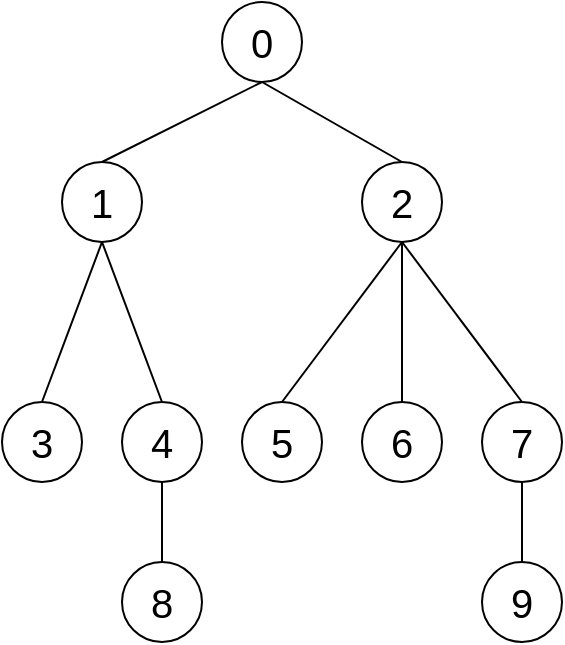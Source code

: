 <mxfile version="21.2.8" type="device">
  <diagram name="ページ1" id="0cQT-juLdbJry0Ui5K0V">
    <mxGraphModel dx="1434" dy="883" grid="1" gridSize="10" guides="1" tooltips="1" connect="1" arrows="1" fold="1" page="1" pageScale="1" pageWidth="850" pageHeight="1100" math="0" shadow="0">
      <root>
        <mxCell id="0" />
        <mxCell id="1" parent="0" />
        <mxCell id="aDVjVUDnvdYnqymPPVj6-1" value="&lt;font style=&quot;font-size: 20px;&quot;&gt;0&lt;/font&gt;" style="ellipse;whiteSpace=wrap;html=1;aspect=fixed;" vertex="1" parent="1">
          <mxGeometry x="360" y="160" width="40" height="40" as="geometry" />
        </mxCell>
        <mxCell id="aDVjVUDnvdYnqymPPVj6-2" value="&lt;font style=&quot;font-size: 20px;&quot;&gt;2&lt;/font&gt;" style="ellipse;whiteSpace=wrap;html=1;aspect=fixed;" vertex="1" parent="1">
          <mxGeometry x="430" y="240" width="40" height="40" as="geometry" />
        </mxCell>
        <mxCell id="aDVjVUDnvdYnqymPPVj6-3" value="&lt;font style=&quot;font-size: 20px;&quot;&gt;7&lt;/font&gt;" style="ellipse;whiteSpace=wrap;html=1;aspect=fixed;" vertex="1" parent="1">
          <mxGeometry x="490" y="360" width="40" height="40" as="geometry" />
        </mxCell>
        <mxCell id="aDVjVUDnvdYnqymPPVj6-4" value="&lt;font style=&quot;font-size: 20px;&quot;&gt;5&lt;/font&gt;" style="ellipse;whiteSpace=wrap;html=1;aspect=fixed;" vertex="1" parent="1">
          <mxGeometry x="370" y="360" width="40" height="40" as="geometry" />
        </mxCell>
        <mxCell id="aDVjVUDnvdYnqymPPVj6-5" value="&lt;font style=&quot;font-size: 20px;&quot;&gt;6&lt;/font&gt;" style="ellipse;whiteSpace=wrap;html=1;aspect=fixed;" vertex="1" parent="1">
          <mxGeometry x="430" y="360" width="40" height="40" as="geometry" />
        </mxCell>
        <mxCell id="aDVjVUDnvdYnqymPPVj6-6" value="&lt;font style=&quot;font-size: 20px;&quot;&gt;1&lt;/font&gt;" style="ellipse;whiteSpace=wrap;html=1;aspect=fixed;" vertex="1" parent="1">
          <mxGeometry x="280" y="240" width="40" height="40" as="geometry" />
        </mxCell>
        <mxCell id="aDVjVUDnvdYnqymPPVj6-7" value="&lt;font style=&quot;font-size: 20px;&quot;&gt;3&lt;/font&gt;" style="ellipse;whiteSpace=wrap;html=1;aspect=fixed;" vertex="1" parent="1">
          <mxGeometry x="250" y="360" width="40" height="40" as="geometry" />
        </mxCell>
        <mxCell id="aDVjVUDnvdYnqymPPVj6-8" value="&lt;font style=&quot;font-size: 20px;&quot;&gt;4&lt;/font&gt;" style="ellipse;whiteSpace=wrap;html=1;aspect=fixed;" vertex="1" parent="1">
          <mxGeometry x="310" y="360" width="40" height="40" as="geometry" />
        </mxCell>
        <mxCell id="aDVjVUDnvdYnqymPPVj6-9" value="&lt;font style=&quot;font-size: 20px;&quot;&gt;9&lt;/font&gt;" style="ellipse;whiteSpace=wrap;html=1;aspect=fixed;" vertex="1" parent="1">
          <mxGeometry x="490" y="440" width="40" height="40" as="geometry" />
        </mxCell>
        <mxCell id="aDVjVUDnvdYnqymPPVj6-10" value="&lt;font style=&quot;font-size: 20px;&quot;&gt;8&lt;/font&gt;" style="ellipse;whiteSpace=wrap;html=1;aspect=fixed;" vertex="1" parent="1">
          <mxGeometry x="310" y="440" width="40" height="40" as="geometry" />
        </mxCell>
        <mxCell id="aDVjVUDnvdYnqymPPVj6-11" value="" style="endArrow=none;html=1;rounded=0;entryX=0.5;entryY=1;entryDx=0;entryDy=0;exitX=0.5;exitY=0;exitDx=0;exitDy=0;" edge="1" parent="1" source="aDVjVUDnvdYnqymPPVj6-2" target="aDVjVUDnvdYnqymPPVj6-1">
          <mxGeometry width="50" height="50" relative="1" as="geometry">
            <mxPoint x="330" y="260" as="sourcePoint" />
            <mxPoint x="380" y="210" as="targetPoint" />
          </mxGeometry>
        </mxCell>
        <mxCell id="aDVjVUDnvdYnqymPPVj6-12" value="" style="endArrow=none;html=1;rounded=0;entryX=0.5;entryY=1;entryDx=0;entryDy=0;exitX=0.5;exitY=0;exitDx=0;exitDy=0;" edge="1" parent="1" source="aDVjVUDnvdYnqymPPVj6-6" target="aDVjVUDnvdYnqymPPVj6-1">
          <mxGeometry width="50" height="50" relative="1" as="geometry">
            <mxPoint x="400" y="290" as="sourcePoint" />
            <mxPoint x="450" y="240" as="targetPoint" />
          </mxGeometry>
        </mxCell>
        <mxCell id="aDVjVUDnvdYnqymPPVj6-13" value="" style="endArrow=none;html=1;rounded=0;entryX=0.5;entryY=1;entryDx=0;entryDy=0;exitX=0.5;exitY=0;exitDx=0;exitDy=0;" edge="1" parent="1" source="aDVjVUDnvdYnqymPPVj6-4" target="aDVjVUDnvdYnqymPPVj6-2">
          <mxGeometry width="50" height="50" relative="1" as="geometry">
            <mxPoint x="310" y="390" as="sourcePoint" />
            <mxPoint x="360" y="340" as="targetPoint" />
          </mxGeometry>
        </mxCell>
        <mxCell id="aDVjVUDnvdYnqymPPVj6-14" value="" style="endArrow=none;html=1;rounded=0;entryX=0.5;entryY=1;entryDx=0;entryDy=0;exitX=0.5;exitY=0;exitDx=0;exitDy=0;" edge="1" parent="1" source="aDVjVUDnvdYnqymPPVj6-5" target="aDVjVUDnvdYnqymPPVj6-2">
          <mxGeometry width="50" height="50" relative="1" as="geometry">
            <mxPoint x="430" y="350" as="sourcePoint" />
            <mxPoint x="480" y="300" as="targetPoint" />
          </mxGeometry>
        </mxCell>
        <mxCell id="aDVjVUDnvdYnqymPPVj6-15" value="" style="endArrow=none;html=1;rounded=0;entryX=0.5;entryY=1;entryDx=0;entryDy=0;exitX=0.5;exitY=0;exitDx=0;exitDy=0;" edge="1" parent="1" source="aDVjVUDnvdYnqymPPVj6-3" target="aDVjVUDnvdYnqymPPVj6-2">
          <mxGeometry width="50" height="50" relative="1" as="geometry">
            <mxPoint x="480" y="340" as="sourcePoint" />
            <mxPoint x="530" y="290" as="targetPoint" />
          </mxGeometry>
        </mxCell>
        <mxCell id="aDVjVUDnvdYnqymPPVj6-16" value="" style="endArrow=none;html=1;rounded=0;entryX=0.5;entryY=1;entryDx=0;entryDy=0;exitX=0.5;exitY=0;exitDx=0;exitDy=0;" edge="1" parent="1" source="aDVjVUDnvdYnqymPPVj6-8" target="aDVjVUDnvdYnqymPPVj6-6">
          <mxGeometry width="50" height="50" relative="1" as="geometry">
            <mxPoint x="320" y="370" as="sourcePoint" />
            <mxPoint x="370" y="320" as="targetPoint" />
          </mxGeometry>
        </mxCell>
        <mxCell id="aDVjVUDnvdYnqymPPVj6-17" value="" style="endArrow=none;html=1;rounded=0;entryX=0.5;entryY=1;entryDx=0;entryDy=0;exitX=0.5;exitY=0;exitDx=0;exitDy=0;" edge="1" parent="1" source="aDVjVUDnvdYnqymPPVj6-7" target="aDVjVUDnvdYnqymPPVj6-6">
          <mxGeometry width="50" height="50" relative="1" as="geometry">
            <mxPoint x="360" y="370" as="sourcePoint" />
            <mxPoint x="410" y="320" as="targetPoint" />
          </mxGeometry>
        </mxCell>
        <mxCell id="aDVjVUDnvdYnqymPPVj6-18" value="" style="endArrow=none;html=1;rounded=0;entryX=0.5;entryY=1;entryDx=0;entryDy=0;exitX=0.5;exitY=0;exitDx=0;exitDy=0;" edge="1" parent="1" source="aDVjVUDnvdYnqymPPVj6-9" target="aDVjVUDnvdYnqymPPVj6-3">
          <mxGeometry width="50" height="50" relative="1" as="geometry">
            <mxPoint x="450" y="470" as="sourcePoint" />
            <mxPoint x="500" y="420" as="targetPoint" />
          </mxGeometry>
        </mxCell>
        <mxCell id="aDVjVUDnvdYnqymPPVj6-19" value="" style="endArrow=none;html=1;rounded=0;entryX=0.5;entryY=1;entryDx=0;entryDy=0;exitX=0.5;exitY=0;exitDx=0;exitDy=0;" edge="1" parent="1" source="aDVjVUDnvdYnqymPPVj6-10" target="aDVjVUDnvdYnqymPPVj6-8">
          <mxGeometry width="50" height="50" relative="1" as="geometry">
            <mxPoint x="310" y="460" as="sourcePoint" />
            <mxPoint x="360" y="410" as="targetPoint" />
          </mxGeometry>
        </mxCell>
      </root>
    </mxGraphModel>
  </diagram>
</mxfile>
